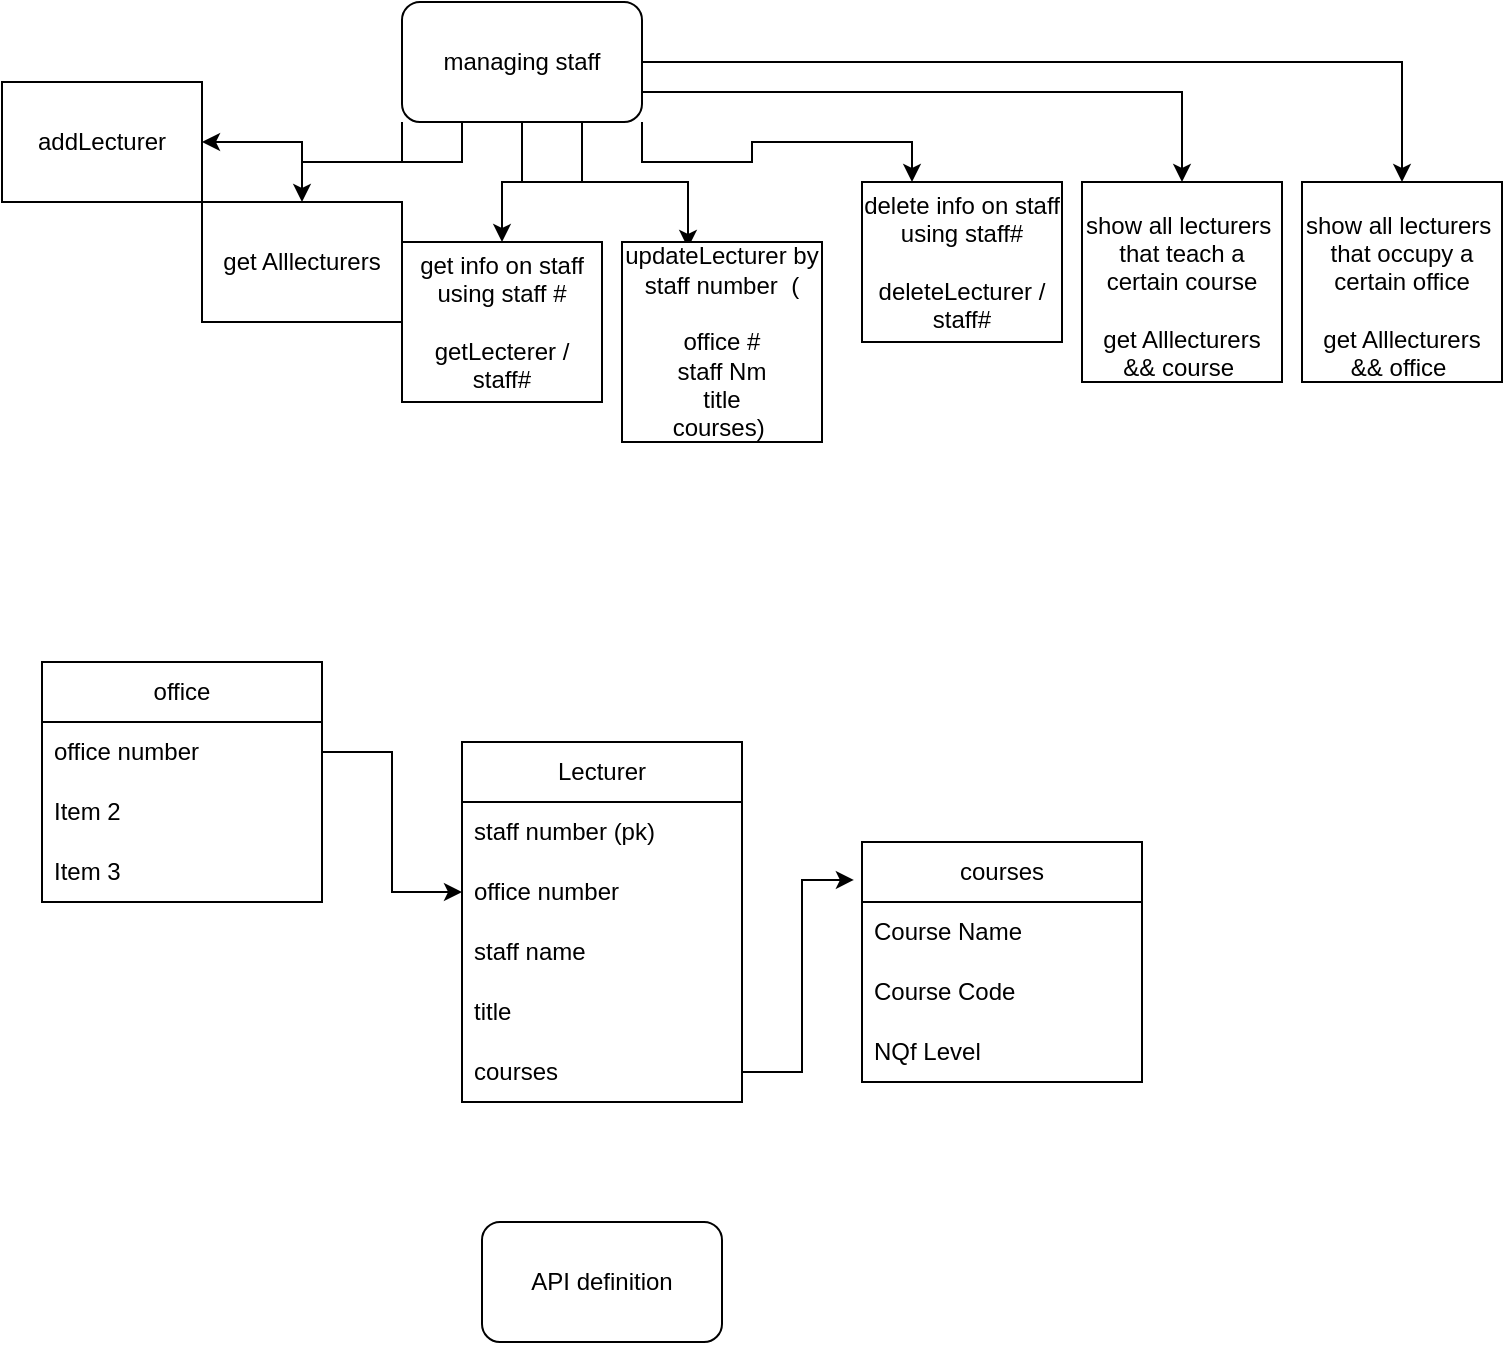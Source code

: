 <mxfile>
    <diagram name="Page-1" id="9f46799a-70d6-7492-0946-bef42562c5a5">
        <mxGraphModel dx="1109" dy="513" grid="1" gridSize="10" guides="1" tooltips="1" connect="1" arrows="1" fold="1" page="1" pageScale="1" pageWidth="1100" pageHeight="850" background="none" math="0" shadow="0">
            <root>
                <mxCell id="0"/>
                <mxCell id="1" parent="0"/>
                <mxCell id="lS_Ayq2ZleD432p7r1ys-29" style="edgeStyle=orthogonalEdgeStyle;rounded=0;orthogonalLoop=1;jettySize=auto;html=1;exitX=0;exitY=1;exitDx=0;exitDy=0;" parent="1" source="LHy4BnxhmGRIXVw7k5tb-12" target="lS_Ayq2ZleD432p7r1ys-17" edge="1">
                    <mxGeometry relative="1" as="geometry"/>
                </mxCell>
                <mxCell id="lS_Ayq2ZleD432p7r1ys-30" style="edgeStyle=orthogonalEdgeStyle;rounded=0;orthogonalLoop=1;jettySize=auto;html=1;exitX=0.25;exitY=1;exitDx=0;exitDy=0;" parent="1" source="LHy4BnxhmGRIXVw7k5tb-12" target="lS_Ayq2ZleD432p7r1ys-18" edge="1">
                    <mxGeometry relative="1" as="geometry"/>
                </mxCell>
                <mxCell id="lS_Ayq2ZleD432p7r1ys-31" style="edgeStyle=orthogonalEdgeStyle;rounded=0;orthogonalLoop=1;jettySize=auto;html=1;exitX=0.5;exitY=1;exitDx=0;exitDy=0;entryX=0.33;entryY=0.03;entryDx=0;entryDy=0;entryPerimeter=0;" parent="1" source="LHy4BnxhmGRIXVw7k5tb-12" target="lS_Ayq2ZleD432p7r1ys-19" edge="1">
                    <mxGeometry relative="1" as="geometry"/>
                </mxCell>
                <mxCell id="lS_Ayq2ZleD432p7r1ys-32" style="edgeStyle=orthogonalEdgeStyle;rounded=0;orthogonalLoop=1;jettySize=auto;html=1;exitX=0.75;exitY=1;exitDx=0;exitDy=0;" parent="1" source="LHy4BnxhmGRIXVw7k5tb-12" target="lS_Ayq2ZleD432p7r1ys-21" edge="1">
                    <mxGeometry relative="1" as="geometry"/>
                </mxCell>
                <mxCell id="lS_Ayq2ZleD432p7r1ys-33" style="edgeStyle=orthogonalEdgeStyle;rounded=0;orthogonalLoop=1;jettySize=auto;html=1;exitX=1;exitY=1;exitDx=0;exitDy=0;entryX=0.25;entryY=0;entryDx=0;entryDy=0;" parent="1" source="LHy4BnxhmGRIXVw7k5tb-12" target="lS_Ayq2ZleD432p7r1ys-22" edge="1">
                    <mxGeometry relative="1" as="geometry"/>
                </mxCell>
                <mxCell id="lS_Ayq2ZleD432p7r1ys-34" style="edgeStyle=orthogonalEdgeStyle;rounded=0;orthogonalLoop=1;jettySize=auto;html=1;exitX=1;exitY=0.75;exitDx=0;exitDy=0;" parent="1" source="LHy4BnxhmGRIXVw7k5tb-12" target="lS_Ayq2ZleD432p7r1ys-23" edge="1">
                    <mxGeometry relative="1" as="geometry"/>
                </mxCell>
                <mxCell id="lS_Ayq2ZleD432p7r1ys-35" style="edgeStyle=orthogonalEdgeStyle;rounded=0;orthogonalLoop=1;jettySize=auto;html=1;entryX=0.5;entryY=0;entryDx=0;entryDy=0;" parent="1" source="LHy4BnxhmGRIXVw7k5tb-12" target="lS_Ayq2ZleD432p7r1ys-25" edge="1">
                    <mxGeometry relative="1" as="geometry"/>
                </mxCell>
                <mxCell id="LHy4BnxhmGRIXVw7k5tb-12" value="managing staff" style="rounded=1;whiteSpace=wrap;html=1;" parent="1" vertex="1">
                    <mxGeometry x="450" y="20" width="120" height="60" as="geometry"/>
                </mxCell>
                <mxCell id="lS_Ayq2ZleD432p7r1ys-3" value="Lecturer" style="swimlane;fontStyle=0;childLayout=stackLayout;horizontal=1;startSize=30;horizontalStack=0;resizeParent=1;resizeParentMax=0;resizeLast=0;collapsible=1;marginBottom=0;whiteSpace=wrap;html=1;" parent="1" vertex="1">
                    <mxGeometry x="480" y="390" width="140" height="180" as="geometry"/>
                </mxCell>
                <mxCell id="lS_Ayq2ZleD432p7r1ys-4" value="staff number (pk)" style="text;strokeColor=none;fillColor=none;align=left;verticalAlign=middle;spacingLeft=4;spacingRight=4;overflow=hidden;points=[[0,0.5],[1,0.5]];portConstraint=eastwest;rotatable=0;whiteSpace=wrap;html=1;" parent="lS_Ayq2ZleD432p7r1ys-3" vertex="1">
                    <mxGeometry y="30" width="140" height="30" as="geometry"/>
                </mxCell>
                <mxCell id="lS_Ayq2ZleD432p7r1ys-5" value="office number" style="text;strokeColor=none;fillColor=none;align=left;verticalAlign=middle;spacingLeft=4;spacingRight=4;overflow=hidden;points=[[0,0.5],[1,0.5]];portConstraint=eastwest;rotatable=0;whiteSpace=wrap;html=1;" parent="lS_Ayq2ZleD432p7r1ys-3" vertex="1">
                    <mxGeometry y="60" width="140" height="30" as="geometry"/>
                </mxCell>
                <mxCell id="lS_Ayq2ZleD432p7r1ys-6" value="staff name" style="text;strokeColor=none;fillColor=none;align=left;verticalAlign=middle;spacingLeft=4;spacingRight=4;overflow=hidden;points=[[0,0.5],[1,0.5]];portConstraint=eastwest;rotatable=0;whiteSpace=wrap;html=1;" parent="lS_Ayq2ZleD432p7r1ys-3" vertex="1">
                    <mxGeometry y="90" width="140" height="30" as="geometry"/>
                </mxCell>
                <mxCell id="lS_Ayq2ZleD432p7r1ys-15" value="title" style="text;strokeColor=none;fillColor=none;align=left;verticalAlign=middle;spacingLeft=4;spacingRight=4;overflow=hidden;points=[[0,0.5],[1,0.5]];portConstraint=eastwest;rotatable=0;whiteSpace=wrap;html=1;" parent="lS_Ayq2ZleD432p7r1ys-3" vertex="1">
                    <mxGeometry y="120" width="140" height="30" as="geometry"/>
                </mxCell>
                <mxCell id="lS_Ayq2ZleD432p7r1ys-16" value="courses" style="text;strokeColor=none;fillColor=none;align=left;verticalAlign=middle;spacingLeft=4;spacingRight=4;overflow=hidden;points=[[0,0.5],[1,0.5]];portConstraint=eastwest;rotatable=0;whiteSpace=wrap;html=1;" parent="lS_Ayq2ZleD432p7r1ys-3" vertex="1">
                    <mxGeometry y="150" width="140" height="30" as="geometry"/>
                </mxCell>
                <mxCell id="lS_Ayq2ZleD432p7r1ys-7" value="office" style="swimlane;fontStyle=0;childLayout=stackLayout;horizontal=1;startSize=30;horizontalStack=0;resizeParent=1;resizeParentMax=0;resizeLast=0;collapsible=1;marginBottom=0;whiteSpace=wrap;html=1;" parent="1" vertex="1">
                    <mxGeometry x="270" y="350" width="140" height="120" as="geometry"/>
                </mxCell>
                <mxCell id="lS_Ayq2ZleD432p7r1ys-8" value="office number" style="text;strokeColor=none;fillColor=none;align=left;verticalAlign=middle;spacingLeft=4;spacingRight=4;overflow=hidden;points=[[0,0.5],[1,0.5]];portConstraint=eastwest;rotatable=0;whiteSpace=wrap;html=1;" parent="lS_Ayq2ZleD432p7r1ys-7" vertex="1">
                    <mxGeometry y="30" width="140" height="30" as="geometry"/>
                </mxCell>
                <mxCell id="lS_Ayq2ZleD432p7r1ys-9" value="Item 2" style="text;strokeColor=none;fillColor=none;align=left;verticalAlign=middle;spacingLeft=4;spacingRight=4;overflow=hidden;points=[[0,0.5],[1,0.5]];portConstraint=eastwest;rotatable=0;whiteSpace=wrap;html=1;" parent="lS_Ayq2ZleD432p7r1ys-7" vertex="1">
                    <mxGeometry y="60" width="140" height="30" as="geometry"/>
                </mxCell>
                <mxCell id="lS_Ayq2ZleD432p7r1ys-10" value="Item 3" style="text;strokeColor=none;fillColor=none;align=left;verticalAlign=middle;spacingLeft=4;spacingRight=4;overflow=hidden;points=[[0,0.5],[1,0.5]];portConstraint=eastwest;rotatable=0;whiteSpace=wrap;html=1;" parent="lS_Ayq2ZleD432p7r1ys-7" vertex="1">
                    <mxGeometry y="90" width="140" height="30" as="geometry"/>
                </mxCell>
                <mxCell id="lS_Ayq2ZleD432p7r1ys-11" value="courses" style="swimlane;fontStyle=0;childLayout=stackLayout;horizontal=1;startSize=30;horizontalStack=0;resizeParent=1;resizeParentMax=0;resizeLast=0;collapsible=1;marginBottom=0;whiteSpace=wrap;html=1;" parent="1" vertex="1">
                    <mxGeometry x="680" y="440" width="140" height="120" as="geometry"/>
                </mxCell>
                <mxCell id="lS_Ayq2ZleD432p7r1ys-12" value="Course Name" style="text;strokeColor=none;fillColor=none;align=left;verticalAlign=middle;spacingLeft=4;spacingRight=4;overflow=hidden;points=[[0,0.5],[1,0.5]];portConstraint=eastwest;rotatable=0;whiteSpace=wrap;html=1;" parent="lS_Ayq2ZleD432p7r1ys-11" vertex="1">
                    <mxGeometry y="30" width="140" height="30" as="geometry"/>
                </mxCell>
                <mxCell id="lS_Ayq2ZleD432p7r1ys-13" value="Course Code" style="text;strokeColor=none;fillColor=none;align=left;verticalAlign=middle;spacingLeft=4;spacingRight=4;overflow=hidden;points=[[0,0.5],[1,0.5]];portConstraint=eastwest;rotatable=0;whiteSpace=wrap;html=1;" parent="lS_Ayq2ZleD432p7r1ys-11" vertex="1">
                    <mxGeometry y="60" width="140" height="30" as="geometry"/>
                </mxCell>
                <mxCell id="lS_Ayq2ZleD432p7r1ys-14" value="NQf Level" style="text;strokeColor=none;fillColor=none;align=left;verticalAlign=middle;spacingLeft=4;spacingRight=4;overflow=hidden;points=[[0,0.5],[1,0.5]];portConstraint=eastwest;rotatable=0;whiteSpace=wrap;html=1;" parent="lS_Ayq2ZleD432p7r1ys-11" vertex="1">
                    <mxGeometry y="90" width="140" height="30" as="geometry"/>
                </mxCell>
                <mxCell id="lS_Ayq2ZleD432p7r1ys-17" value="addLecturer" style="rounded=0;whiteSpace=wrap;html=1;" parent="1" vertex="1">
                    <mxGeometry x="250" y="60" width="100" height="60" as="geometry"/>
                </mxCell>
                <mxCell id="lS_Ayq2ZleD432p7r1ys-18" value="get Alllecturers" style="rounded=0;whiteSpace=wrap;html=1;" parent="1" vertex="1">
                    <mxGeometry x="350" y="120" width="100" height="60" as="geometry"/>
                </mxCell>
                <mxCell id="lS_Ayq2ZleD432p7r1ys-19" value="updateLecturer by staff number&amp;nbsp; (&lt;br&gt;&lt;br&gt;office #&lt;br&gt;staff Nm&lt;br&gt;title&lt;br&gt;courses)&amp;nbsp;" style="rounded=0;whiteSpace=wrap;html=1;" parent="1" vertex="1">
                    <mxGeometry x="560" y="140" width="100" height="100" as="geometry"/>
                </mxCell>
                <mxCell id="lS_Ayq2ZleD432p7r1ys-21" value="get info on staff using staff #&lt;br&gt;&lt;br&gt;getLecterer / staff#" style="rounded=0;whiteSpace=wrap;html=1;" parent="1" vertex="1">
                    <mxGeometry x="450" y="140" width="100" height="80" as="geometry"/>
                </mxCell>
                <mxCell id="lS_Ayq2ZleD432p7r1ys-22" value="delete info on staff using staff#&lt;br&gt;&lt;br&gt;deleteLecturer /&lt;br&gt;staff#" style="rounded=0;whiteSpace=wrap;html=1;" parent="1" vertex="1">
                    <mxGeometry x="680" y="110" width="100" height="80" as="geometry"/>
                </mxCell>
                <mxCell id="lS_Ayq2ZleD432p7r1ys-23" value="&lt;br&gt;show all lecturers&amp;nbsp; that teach a certain course&lt;br&gt;&lt;br&gt;get Alllecturers &amp;amp;&amp;amp; course&amp;nbsp;" style="rounded=0;whiteSpace=wrap;html=1;" parent="1" vertex="1">
                    <mxGeometry x="790" y="110" width="100" height="100" as="geometry"/>
                </mxCell>
                <mxCell id="lS_Ayq2ZleD432p7r1ys-25" value="&lt;br&gt;show all lecturers&amp;nbsp; that occupy a certain office&lt;br&gt;&lt;br&gt;get Alllecturers &amp;amp;&amp;amp; office&amp;nbsp;" style="rounded=0;whiteSpace=wrap;html=1;" parent="1" vertex="1">
                    <mxGeometry x="900" y="110" width="100" height="100" as="geometry"/>
                </mxCell>
                <mxCell id="lS_Ayq2ZleD432p7r1ys-26" value="API definition" style="rounded=1;whiteSpace=wrap;html=1;" parent="1" vertex="1">
                    <mxGeometry x="490" y="630" width="120" height="60" as="geometry"/>
                </mxCell>
                <mxCell id="lS_Ayq2ZleD432p7r1ys-27" style="edgeStyle=orthogonalEdgeStyle;rounded=0;orthogonalLoop=1;jettySize=auto;html=1;" parent="1" source="lS_Ayq2ZleD432p7r1ys-8" target="lS_Ayq2ZleD432p7r1ys-5" edge="1">
                    <mxGeometry relative="1" as="geometry"/>
                </mxCell>
                <mxCell id="lS_Ayq2ZleD432p7r1ys-28" style="edgeStyle=orthogonalEdgeStyle;rounded=0;orthogonalLoop=1;jettySize=auto;html=1;entryX=-0.029;entryY=0.158;entryDx=0;entryDy=0;entryPerimeter=0;" parent="1" source="lS_Ayq2ZleD432p7r1ys-16" target="lS_Ayq2ZleD432p7r1ys-11" edge="1">
                    <mxGeometry relative="1" as="geometry"/>
                </mxCell>
            </root>
        </mxGraphModel>
    </diagram>
</mxfile>